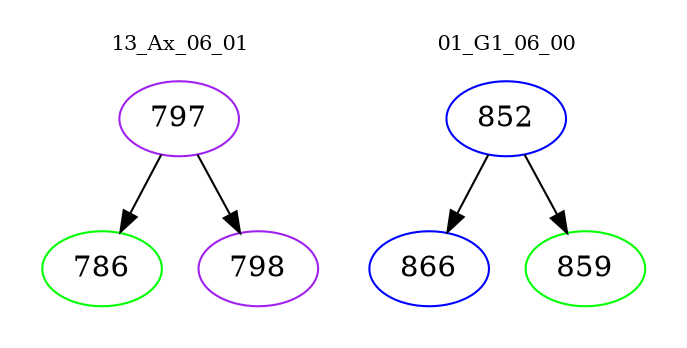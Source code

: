 digraph{
subgraph cluster_0 {
color = white
label = "13_Ax_06_01";
fontsize=10;
T0_797 [label="797", color="purple"]
T0_797 -> T0_786 [color="black"]
T0_786 [label="786", color="green"]
T0_797 -> T0_798 [color="black"]
T0_798 [label="798", color="purple"]
}
subgraph cluster_1 {
color = white
label = "01_G1_06_00";
fontsize=10;
T1_852 [label="852", color="blue"]
T1_852 -> T1_866 [color="black"]
T1_866 [label="866", color="blue"]
T1_852 -> T1_859 [color="black"]
T1_859 [label="859", color="green"]
}
}
